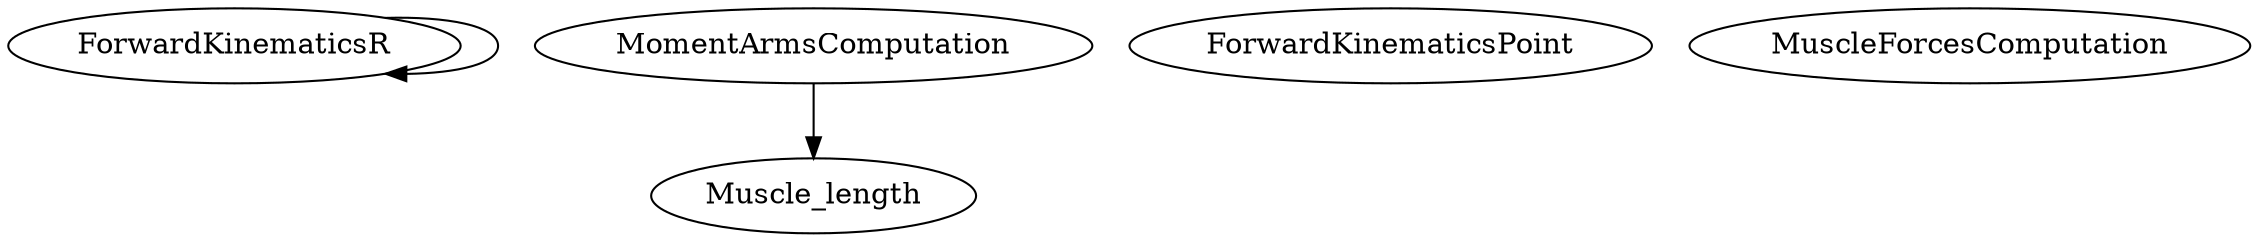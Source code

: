 /* Created by mdot for Matlab */
digraph m2html {
  ForwardKinematicsR -> ForwardKinematicsR;
  MomentArmsComputation -> Muscle_length;

  ForwardKinematicsPoint [URL="ForwardKinematicsPoint.html"];
  ForwardKinematicsR [URL="ForwardKinematicsR.html"];
  MomentArmsComputation [URL="MomentArmsComputation.html"];
  MuscleForcesComputation [URL="MuscleForcesComputation.html"];
  Muscle_length [URL="Muscle_length.html"];
}